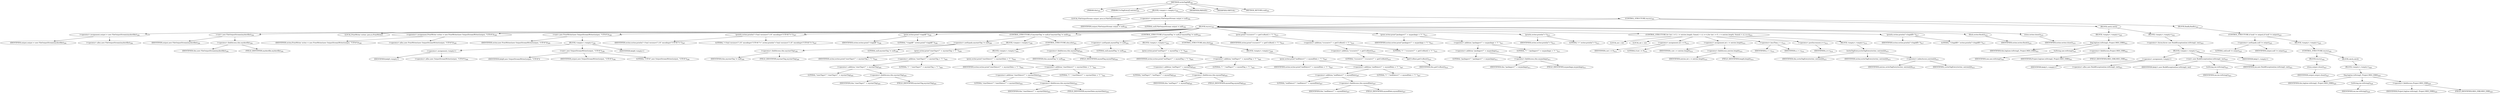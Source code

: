 digraph "writeTagDiff" {  
"589" [label = <(METHOD,writeTagDiff)<SUB>391</SUB>> ]
"40" [label = <(PARAM,this)<SUB>391</SUB>> ]
"590" [label = <(PARAM,CvsTagEntry[] entries)<SUB>391</SUB>> ]
"591" [label = <(BLOCK,&lt;empty&gt;,&lt;empty&gt;)<SUB>391</SUB>> ]
"36" [label = <(LOCAL,FileOutputStream output: java.io.FileOutputStream)> ]
"592" [label = <(&lt;operator&gt;.assignment,FileOutputStream output = null)<SUB>392</SUB>> ]
"593" [label = <(IDENTIFIER,output,FileOutputStream output = null)<SUB>392</SUB>> ]
"594" [label = <(LITERAL,null,FileOutputStream output = null)<SUB>392</SUB>> ]
"595" [label = <(CONTROL_STRUCTURE,try,try)<SUB>393</SUB>> ]
"596" [label = <(BLOCK,try,try)<SUB>393</SUB>> ]
"597" [label = <(&lt;operator&gt;.assignment,output = new FileOutputStream(mydestfile))<SUB>394</SUB>> ]
"598" [label = <(IDENTIFIER,output,output = new FileOutputStream(mydestfile))<SUB>394</SUB>> ]
"599" [label = <(&lt;operator&gt;.alloc,new FileOutputStream(mydestfile))<SUB>394</SUB>> ]
"600" [label = <(&lt;init&gt;,new FileOutputStream(mydestfile))<SUB>394</SUB>> ]
"35" [label = <(IDENTIFIER,output,new FileOutputStream(mydestfile))<SUB>394</SUB>> ]
"601" [label = <(&lt;operator&gt;.fieldAccess,this.mydestfile)<SUB>394</SUB>> ]
"602" [label = <(IDENTIFIER,this,new FileOutputStream(mydestfile))<SUB>394</SUB>> ]
"603" [label = <(FIELD_IDENTIFIER,mydestfile,mydestfile)<SUB>394</SUB>> ]
"38" [label = <(LOCAL,PrintWriter writer: java.io.PrintWriter)> ]
"604" [label = <(&lt;operator&gt;.assignment,PrintWriter writer = new PrintWriter(new OutputStreamWriter(output, &quot;UTF-8&quot;)))<SUB>395</SUB>> ]
"605" [label = <(IDENTIFIER,writer,PrintWriter writer = new PrintWriter(new OutputStreamWriter(output, &quot;UTF-8&quot;)))<SUB>395</SUB>> ]
"606" [label = <(&lt;operator&gt;.alloc,new PrintWriter(new OutputStreamWriter(output, &quot;UTF-8&quot;)))<SUB>395</SUB>> ]
"607" [label = <(&lt;init&gt;,new PrintWriter(new OutputStreamWriter(output, &quot;UTF-8&quot;)))<SUB>395</SUB>> ]
"37" [label = <(IDENTIFIER,writer,new PrintWriter(new OutputStreamWriter(output, &quot;UTF-8&quot;)))<SUB>395</SUB>> ]
"608" [label = <(BLOCK,&lt;empty&gt;,&lt;empty&gt;)<SUB>396</SUB>> ]
"609" [label = <(&lt;operator&gt;.assignment,&lt;empty&gt;)> ]
"610" [label = <(IDENTIFIER,$obj9,&lt;empty&gt;)> ]
"611" [label = <(&lt;operator&gt;.alloc,new OutputStreamWriter(output, &quot;UTF-8&quot;))<SUB>396</SUB>> ]
"612" [label = <(&lt;init&gt;,new OutputStreamWriter(output, &quot;UTF-8&quot;))<SUB>396</SUB>> ]
"613" [label = <(IDENTIFIER,$obj9,new OutputStreamWriter(output, &quot;UTF-8&quot;))> ]
"614" [label = <(IDENTIFIER,output,new OutputStreamWriter(output, &quot;UTF-8&quot;))<SUB>396</SUB>> ]
"615" [label = <(LITERAL,&quot;UTF-8&quot;,new OutputStreamWriter(output, &quot;UTF-8&quot;))<SUB>396</SUB>> ]
"616" [label = <(IDENTIFIER,$obj9,&lt;empty&gt;)> ]
"617" [label = <(println,writer.println(&quot;&lt;?xml version=\&quot;1.0\&quot; encoding=\&quot;UTF-8\&quot;?&gt;&quot;))<SUB>397</SUB>> ]
"618" [label = <(IDENTIFIER,writer,writer.println(&quot;&lt;?xml version=\&quot;1.0\&quot; encoding=\&quot;UTF-8\&quot;?&gt;&quot;))<SUB>397</SUB>> ]
"619" [label = <(LITERAL,&quot;&lt;?xml version=\&quot;1.0\&quot; encoding=\&quot;UTF-8\&quot;?&gt;&quot;,writer.println(&quot;&lt;?xml version=\&quot;1.0\&quot; encoding=\&quot;UTF-8\&quot;?&gt;&quot;))<SUB>397</SUB>> ]
"620" [label = <(print,writer.print(&quot;&lt;tagdiff &quot;))<SUB>398</SUB>> ]
"621" [label = <(IDENTIFIER,writer,writer.print(&quot;&lt;tagdiff &quot;))<SUB>398</SUB>> ]
"622" [label = <(LITERAL,&quot;&lt;tagdiff &quot;,writer.print(&quot;&lt;tagdiff &quot;))<SUB>398</SUB>> ]
"623" [label = <(CONTROL_STRUCTURE,if (mystartTag != null),if (mystartTag != null))<SUB>399</SUB>> ]
"624" [label = <(&lt;operator&gt;.notEquals,mystartTag != null)<SUB>399</SUB>> ]
"625" [label = <(&lt;operator&gt;.fieldAccess,this.mystartTag)<SUB>399</SUB>> ]
"626" [label = <(IDENTIFIER,this,mystartTag != null)<SUB>399</SUB>> ]
"627" [label = <(FIELD_IDENTIFIER,mystartTag,mystartTag)<SUB>399</SUB>> ]
"628" [label = <(LITERAL,null,mystartTag != null)<SUB>399</SUB>> ]
"629" [label = <(BLOCK,&lt;empty&gt;,&lt;empty&gt;)<SUB>399</SUB>> ]
"630" [label = <(print,writer.print(&quot;startTag=\&quot;&quot; + mystartTag + &quot;\&quot; &quot;))<SUB>400</SUB>> ]
"631" [label = <(IDENTIFIER,writer,writer.print(&quot;startTag=\&quot;&quot; + mystartTag + &quot;\&quot; &quot;))<SUB>400</SUB>> ]
"632" [label = <(&lt;operator&gt;.addition,&quot;startTag=\&quot;&quot; + mystartTag + &quot;\&quot; &quot;)<SUB>400</SUB>> ]
"633" [label = <(&lt;operator&gt;.addition,&quot;startTag=\&quot;&quot; + mystartTag)<SUB>400</SUB>> ]
"634" [label = <(LITERAL,&quot;startTag=\&quot;&quot;,&quot;startTag=\&quot;&quot; + mystartTag)<SUB>400</SUB>> ]
"635" [label = <(&lt;operator&gt;.fieldAccess,this.mystartTag)<SUB>400</SUB>> ]
"636" [label = <(IDENTIFIER,this,&quot;startTag=\&quot;&quot; + mystartTag)<SUB>400</SUB>> ]
"637" [label = <(FIELD_IDENTIFIER,mystartTag,mystartTag)<SUB>400</SUB>> ]
"638" [label = <(LITERAL,&quot;\&quot; &quot;,&quot;startTag=\&quot;&quot; + mystartTag + &quot;\&quot; &quot;)<SUB>400</SUB>> ]
"639" [label = <(CONTROL_STRUCTURE,else,else)<SUB>401</SUB>> ]
"640" [label = <(BLOCK,&lt;empty&gt;,&lt;empty&gt;)<SUB>401</SUB>> ]
"641" [label = <(print,writer.print(&quot;startDate=\&quot;&quot; + mystartDate + &quot;\&quot; &quot;))<SUB>402</SUB>> ]
"642" [label = <(IDENTIFIER,writer,writer.print(&quot;startDate=\&quot;&quot; + mystartDate + &quot;\&quot; &quot;))<SUB>402</SUB>> ]
"643" [label = <(&lt;operator&gt;.addition,&quot;startDate=\&quot;&quot; + mystartDate + &quot;\&quot; &quot;)<SUB>402</SUB>> ]
"644" [label = <(&lt;operator&gt;.addition,&quot;startDate=\&quot;&quot; + mystartDate)<SUB>402</SUB>> ]
"645" [label = <(LITERAL,&quot;startDate=\&quot;&quot;,&quot;startDate=\&quot;&quot; + mystartDate)<SUB>402</SUB>> ]
"646" [label = <(&lt;operator&gt;.fieldAccess,this.mystartDate)<SUB>402</SUB>> ]
"647" [label = <(IDENTIFIER,this,&quot;startDate=\&quot;&quot; + mystartDate)<SUB>402</SUB>> ]
"648" [label = <(FIELD_IDENTIFIER,mystartDate,mystartDate)<SUB>402</SUB>> ]
"649" [label = <(LITERAL,&quot;\&quot; &quot;,&quot;startDate=\&quot;&quot; + mystartDate + &quot;\&quot; &quot;)<SUB>402</SUB>> ]
"650" [label = <(CONTROL_STRUCTURE,if (myendTag != null),if (myendTag != null))<SUB>404</SUB>> ]
"651" [label = <(&lt;operator&gt;.notEquals,myendTag != null)<SUB>404</SUB>> ]
"652" [label = <(&lt;operator&gt;.fieldAccess,this.myendTag)<SUB>404</SUB>> ]
"653" [label = <(IDENTIFIER,this,myendTag != null)<SUB>404</SUB>> ]
"654" [label = <(FIELD_IDENTIFIER,myendTag,myendTag)<SUB>404</SUB>> ]
"655" [label = <(LITERAL,null,myendTag != null)<SUB>404</SUB>> ]
"656" [label = <(BLOCK,&lt;empty&gt;,&lt;empty&gt;)<SUB>404</SUB>> ]
"657" [label = <(print,writer.print(&quot;endTag=\&quot;&quot; + myendTag + &quot;\&quot; &quot;))<SUB>405</SUB>> ]
"658" [label = <(IDENTIFIER,writer,writer.print(&quot;endTag=\&quot;&quot; + myendTag + &quot;\&quot; &quot;))<SUB>405</SUB>> ]
"659" [label = <(&lt;operator&gt;.addition,&quot;endTag=\&quot;&quot; + myendTag + &quot;\&quot; &quot;)<SUB>405</SUB>> ]
"660" [label = <(&lt;operator&gt;.addition,&quot;endTag=\&quot;&quot; + myendTag)<SUB>405</SUB>> ]
"661" [label = <(LITERAL,&quot;endTag=\&quot;&quot;,&quot;endTag=\&quot;&quot; + myendTag)<SUB>405</SUB>> ]
"662" [label = <(&lt;operator&gt;.fieldAccess,this.myendTag)<SUB>405</SUB>> ]
"663" [label = <(IDENTIFIER,this,&quot;endTag=\&quot;&quot; + myendTag)<SUB>405</SUB>> ]
"664" [label = <(FIELD_IDENTIFIER,myendTag,myendTag)<SUB>405</SUB>> ]
"665" [label = <(LITERAL,&quot;\&quot; &quot;,&quot;endTag=\&quot;&quot; + myendTag + &quot;\&quot; &quot;)<SUB>405</SUB>> ]
"666" [label = <(CONTROL_STRUCTURE,else,else)<SUB>406</SUB>> ]
"667" [label = <(BLOCK,&lt;empty&gt;,&lt;empty&gt;)<SUB>406</SUB>> ]
"668" [label = <(print,writer.print(&quot;endDate=\&quot;&quot; + myendDate + &quot;\&quot; &quot;))<SUB>407</SUB>> ]
"669" [label = <(IDENTIFIER,writer,writer.print(&quot;endDate=\&quot;&quot; + myendDate + &quot;\&quot; &quot;))<SUB>407</SUB>> ]
"670" [label = <(&lt;operator&gt;.addition,&quot;endDate=\&quot;&quot; + myendDate + &quot;\&quot; &quot;)<SUB>407</SUB>> ]
"671" [label = <(&lt;operator&gt;.addition,&quot;endDate=\&quot;&quot; + myendDate)<SUB>407</SUB>> ]
"672" [label = <(LITERAL,&quot;endDate=\&quot;&quot;,&quot;endDate=\&quot;&quot; + myendDate)<SUB>407</SUB>> ]
"673" [label = <(&lt;operator&gt;.fieldAccess,this.myendDate)<SUB>407</SUB>> ]
"674" [label = <(IDENTIFIER,this,&quot;endDate=\&quot;&quot; + myendDate)<SUB>407</SUB>> ]
"675" [label = <(FIELD_IDENTIFIER,myendDate,myendDate)<SUB>407</SUB>> ]
"676" [label = <(LITERAL,&quot;\&quot; &quot;,&quot;endDate=\&quot;&quot; + myendDate + &quot;\&quot; &quot;)<SUB>407</SUB>> ]
"677" [label = <(print,print(&quot;cvsroot=\&quot;&quot; + getCvsRoot() + &quot;\&quot; &quot;))<SUB>410</SUB>> ]
"678" [label = <(IDENTIFIER,writer,print(&quot;cvsroot=\&quot;&quot; + getCvsRoot() + &quot;\&quot; &quot;))<SUB>410</SUB>> ]
"679" [label = <(&lt;operator&gt;.addition,&quot;cvsroot=\&quot;&quot; + getCvsRoot() + &quot;\&quot; &quot;)<SUB>410</SUB>> ]
"680" [label = <(&lt;operator&gt;.addition,&quot;cvsroot=\&quot;&quot; + getCvsRoot())<SUB>410</SUB>> ]
"681" [label = <(LITERAL,&quot;cvsroot=\&quot;&quot;,&quot;cvsroot=\&quot;&quot; + getCvsRoot())<SUB>410</SUB>> ]
"682" [label = <(getCvsRoot,getCvsRoot())<SUB>410</SUB>> ]
"39" [label = <(IDENTIFIER,this,getCvsRoot())<SUB>410</SUB>> ]
"683" [label = <(LITERAL,&quot;\&quot; &quot;,&quot;cvsroot=\&quot;&quot; + getCvsRoot() + &quot;\&quot; &quot;)<SUB>410</SUB>> ]
"684" [label = <(print,writer.print(&quot;package=\&quot;&quot; + mypackage + &quot;\&quot; &quot;))<SUB>411</SUB>> ]
"685" [label = <(IDENTIFIER,writer,writer.print(&quot;package=\&quot;&quot; + mypackage + &quot;\&quot; &quot;))<SUB>411</SUB>> ]
"686" [label = <(&lt;operator&gt;.addition,&quot;package=\&quot;&quot; + mypackage + &quot;\&quot; &quot;)<SUB>411</SUB>> ]
"687" [label = <(&lt;operator&gt;.addition,&quot;package=\&quot;&quot; + mypackage)<SUB>411</SUB>> ]
"688" [label = <(LITERAL,&quot;package=\&quot;&quot;,&quot;package=\&quot;&quot; + mypackage)<SUB>411</SUB>> ]
"689" [label = <(&lt;operator&gt;.fieldAccess,this.mypackage)<SUB>411</SUB>> ]
"690" [label = <(IDENTIFIER,this,&quot;package=\&quot;&quot; + mypackage)<SUB>411</SUB>> ]
"691" [label = <(FIELD_IDENTIFIER,mypackage,mypackage)<SUB>411</SUB>> ]
"692" [label = <(LITERAL,&quot;\&quot; &quot;,&quot;package=\&quot;&quot; + mypackage + &quot;\&quot; &quot;)<SUB>411</SUB>> ]
"693" [label = <(println,writer.println(&quot;&gt;&quot;))<SUB>413</SUB>> ]
"694" [label = <(IDENTIFIER,writer,writer.println(&quot;&gt;&quot;))<SUB>413</SUB>> ]
"695" [label = <(LITERAL,&quot;&gt;&quot;,writer.println(&quot;&gt;&quot;))<SUB>413</SUB>> ]
"696" [label = <(CONTROL_STRUCTURE,for (int i = 0, c = entries.length; Some(i &lt; c); i++),for (int i = 0, c = entries.length; Some(i &lt; c); i++))<SUB>414</SUB>> ]
"697" [label = <(LOCAL,int i: int)> ]
"698" [label = <(LOCAL,int c: int)> ]
"699" [label = <(&lt;operator&gt;.assignment,int i = 0)<SUB>414</SUB>> ]
"700" [label = <(IDENTIFIER,i,int i = 0)<SUB>414</SUB>> ]
"701" [label = <(LITERAL,0,int i = 0)<SUB>414</SUB>> ]
"702" [label = <(&lt;operator&gt;.assignment,int c = entries.length)<SUB>414</SUB>> ]
"703" [label = <(IDENTIFIER,c,int c = entries.length)<SUB>414</SUB>> ]
"704" [label = <(&lt;operator&gt;.fieldAccess,entries.length)<SUB>414</SUB>> ]
"705" [label = <(IDENTIFIER,entries,int c = entries.length)<SUB>414</SUB>> ]
"706" [label = <(FIELD_IDENTIFIER,length,length)<SUB>414</SUB>> ]
"707" [label = <(&lt;operator&gt;.lessThan,i &lt; c)<SUB>414</SUB>> ]
"708" [label = <(IDENTIFIER,i,i &lt; c)<SUB>414</SUB>> ]
"709" [label = <(IDENTIFIER,c,i &lt; c)<SUB>414</SUB>> ]
"710" [label = <(&lt;operator&gt;.postIncrement,i++)<SUB>414</SUB>> ]
"711" [label = <(IDENTIFIER,i,i++)<SUB>414</SUB>> ]
"712" [label = <(BLOCK,&lt;empty&gt;,&lt;empty&gt;)<SUB>414</SUB>> ]
"713" [label = <(writeTagEntry,writeTagEntry(writer, entries[i]))<SUB>415</SUB>> ]
"41" [label = <(IDENTIFIER,this,writeTagEntry(writer, entries[i]))<SUB>415</SUB>> ]
"714" [label = <(IDENTIFIER,writer,writeTagEntry(writer, entries[i]))<SUB>415</SUB>> ]
"715" [label = <(&lt;operator&gt;.indexAccess,entries[i])<SUB>415</SUB>> ]
"716" [label = <(IDENTIFIER,entries,writeTagEntry(writer, entries[i]))<SUB>415</SUB>> ]
"717" [label = <(IDENTIFIER,i,writeTagEntry(writer, entries[i]))<SUB>415</SUB>> ]
"718" [label = <(println,writer.println(&quot;&lt;/tagdiff&gt;&quot;))<SUB>417</SUB>> ]
"719" [label = <(IDENTIFIER,writer,writer.println(&quot;&lt;/tagdiff&gt;&quot;))<SUB>417</SUB>> ]
"720" [label = <(LITERAL,&quot;&lt;/tagdiff&gt;&quot;,writer.println(&quot;&lt;/tagdiff&gt;&quot;))<SUB>417</SUB>> ]
"721" [label = <(flush,writer.flush())<SUB>418</SUB>> ]
"722" [label = <(IDENTIFIER,writer,writer.flush())<SUB>418</SUB>> ]
"723" [label = <(close,writer.close())<SUB>419</SUB>> ]
"724" [label = <(IDENTIFIER,writer,writer.close())<SUB>419</SUB>> ]
"725" [label = <(BLOCK,catch,catch)> ]
"726" [label = <(BLOCK,&lt;empty&gt;,&lt;empty&gt;)<SUB>420</SUB>> ]
"727" [label = <(log,log(uee.toString(), Project.MSG_ERR))<SUB>421</SUB>> ]
"42" [label = <(IDENTIFIER,this,log(uee.toString(), Project.MSG_ERR))<SUB>421</SUB>> ]
"728" [label = <(toString,uee.toString())<SUB>421</SUB>> ]
"729" [label = <(IDENTIFIER,uee,uee.toString())<SUB>421</SUB>> ]
"730" [label = <(&lt;operator&gt;.fieldAccess,Project.MSG_ERR)<SUB>421</SUB>> ]
"731" [label = <(IDENTIFIER,Project,log(uee.toString(), Project.MSG_ERR))<SUB>421</SUB>> ]
"732" [label = <(FIELD_IDENTIFIER,MSG_ERR,MSG_ERR)<SUB>421</SUB>> ]
"733" [label = <(BLOCK,&lt;empty&gt;,&lt;empty&gt;)<SUB>422</SUB>> ]
"734" [label = <(&lt;operator&gt;.throw,throw new BuildException(ioe.toString(), ioe);)<SUB>423</SUB>> ]
"735" [label = <(BLOCK,&lt;empty&gt;,&lt;empty&gt;)<SUB>423</SUB>> ]
"736" [label = <(&lt;operator&gt;.assignment,&lt;empty&gt;)> ]
"737" [label = <(IDENTIFIER,$obj11,&lt;empty&gt;)> ]
"738" [label = <(&lt;operator&gt;.alloc,new BuildException(ioe.toString(), ioe))<SUB>423</SUB>> ]
"739" [label = <(&lt;init&gt;,new BuildException(ioe.toString(), ioe))<SUB>423</SUB>> ]
"740" [label = <(IDENTIFIER,$obj11,new BuildException(ioe.toString(), ioe))> ]
"741" [label = <(toString,ioe.toString())<SUB>423</SUB>> ]
"742" [label = <(IDENTIFIER,ioe,ioe.toString())<SUB>423</SUB>> ]
"743" [label = <(IDENTIFIER,ioe,new BuildException(ioe.toString(), ioe))<SUB>423</SUB>> ]
"744" [label = <(IDENTIFIER,$obj11,&lt;empty&gt;)> ]
"745" [label = <(BLOCK,finally,finally)<SUB>424</SUB>> ]
"746" [label = <(CONTROL_STRUCTURE,if (null != output),if (null != output))<SUB>425</SUB>> ]
"747" [label = <(&lt;operator&gt;.notEquals,null != output)<SUB>425</SUB>> ]
"748" [label = <(LITERAL,null,null != output)<SUB>425</SUB>> ]
"749" [label = <(IDENTIFIER,output,null != output)<SUB>425</SUB>> ]
"750" [label = <(BLOCK,&lt;empty&gt;,&lt;empty&gt;)<SUB>425</SUB>> ]
"751" [label = <(CONTROL_STRUCTURE,try,try)<SUB>426</SUB>> ]
"752" [label = <(BLOCK,try,try)<SUB>426</SUB>> ]
"753" [label = <(close,output.close())<SUB>427</SUB>> ]
"754" [label = <(IDENTIFIER,output,output.close())<SUB>427</SUB>> ]
"755" [label = <(BLOCK,catch,catch)> ]
"756" [label = <(BLOCK,&lt;empty&gt;,&lt;empty&gt;)<SUB>428</SUB>> ]
"757" [label = <(log,log(ioe.toString(), Project.MSG_ERR))<SUB>429</SUB>> ]
"43" [label = <(IDENTIFIER,this,log(ioe.toString(), Project.MSG_ERR))<SUB>429</SUB>> ]
"758" [label = <(toString,ioe.toString())<SUB>429</SUB>> ]
"759" [label = <(IDENTIFIER,ioe,ioe.toString())<SUB>429</SUB>> ]
"760" [label = <(&lt;operator&gt;.fieldAccess,Project.MSG_ERR)<SUB>429</SUB>> ]
"761" [label = <(IDENTIFIER,Project,log(ioe.toString(), Project.MSG_ERR))<SUB>429</SUB>> ]
"762" [label = <(FIELD_IDENTIFIER,MSG_ERR,MSG_ERR)<SUB>429</SUB>> ]
"763" [label = <(MODIFIER,PRIVATE)> ]
"764" [label = <(MODIFIER,VIRTUAL)> ]
"765" [label = <(METHOD_RETURN,void)<SUB>391</SUB>> ]
  "589" -> "40" 
  "589" -> "590" 
  "589" -> "591" 
  "589" -> "763" 
  "589" -> "764" 
  "589" -> "765" 
  "591" -> "36" 
  "591" -> "592" 
  "591" -> "595" 
  "592" -> "593" 
  "592" -> "594" 
  "595" -> "596" 
  "595" -> "725" 
  "595" -> "745" 
  "596" -> "597" 
  "596" -> "600" 
  "596" -> "38" 
  "596" -> "604" 
  "596" -> "607" 
  "596" -> "617" 
  "596" -> "620" 
  "596" -> "623" 
  "596" -> "650" 
  "596" -> "677" 
  "596" -> "684" 
  "596" -> "693" 
  "596" -> "696" 
  "596" -> "718" 
  "596" -> "721" 
  "596" -> "723" 
  "597" -> "598" 
  "597" -> "599" 
  "600" -> "35" 
  "600" -> "601" 
  "601" -> "602" 
  "601" -> "603" 
  "604" -> "605" 
  "604" -> "606" 
  "607" -> "37" 
  "607" -> "608" 
  "608" -> "609" 
  "608" -> "612" 
  "608" -> "616" 
  "609" -> "610" 
  "609" -> "611" 
  "612" -> "613" 
  "612" -> "614" 
  "612" -> "615" 
  "617" -> "618" 
  "617" -> "619" 
  "620" -> "621" 
  "620" -> "622" 
  "623" -> "624" 
  "623" -> "629" 
  "623" -> "639" 
  "624" -> "625" 
  "624" -> "628" 
  "625" -> "626" 
  "625" -> "627" 
  "629" -> "630" 
  "630" -> "631" 
  "630" -> "632" 
  "632" -> "633" 
  "632" -> "638" 
  "633" -> "634" 
  "633" -> "635" 
  "635" -> "636" 
  "635" -> "637" 
  "639" -> "640" 
  "640" -> "641" 
  "641" -> "642" 
  "641" -> "643" 
  "643" -> "644" 
  "643" -> "649" 
  "644" -> "645" 
  "644" -> "646" 
  "646" -> "647" 
  "646" -> "648" 
  "650" -> "651" 
  "650" -> "656" 
  "650" -> "666" 
  "651" -> "652" 
  "651" -> "655" 
  "652" -> "653" 
  "652" -> "654" 
  "656" -> "657" 
  "657" -> "658" 
  "657" -> "659" 
  "659" -> "660" 
  "659" -> "665" 
  "660" -> "661" 
  "660" -> "662" 
  "662" -> "663" 
  "662" -> "664" 
  "666" -> "667" 
  "667" -> "668" 
  "668" -> "669" 
  "668" -> "670" 
  "670" -> "671" 
  "670" -> "676" 
  "671" -> "672" 
  "671" -> "673" 
  "673" -> "674" 
  "673" -> "675" 
  "677" -> "678" 
  "677" -> "679" 
  "679" -> "680" 
  "679" -> "683" 
  "680" -> "681" 
  "680" -> "682" 
  "682" -> "39" 
  "684" -> "685" 
  "684" -> "686" 
  "686" -> "687" 
  "686" -> "692" 
  "687" -> "688" 
  "687" -> "689" 
  "689" -> "690" 
  "689" -> "691" 
  "693" -> "694" 
  "693" -> "695" 
  "696" -> "697" 
  "696" -> "698" 
  "696" -> "699" 
  "696" -> "702" 
  "696" -> "707" 
  "696" -> "710" 
  "696" -> "712" 
  "699" -> "700" 
  "699" -> "701" 
  "702" -> "703" 
  "702" -> "704" 
  "704" -> "705" 
  "704" -> "706" 
  "707" -> "708" 
  "707" -> "709" 
  "710" -> "711" 
  "712" -> "713" 
  "713" -> "41" 
  "713" -> "714" 
  "713" -> "715" 
  "715" -> "716" 
  "715" -> "717" 
  "718" -> "719" 
  "718" -> "720" 
  "721" -> "722" 
  "723" -> "724" 
  "725" -> "726" 
  "725" -> "733" 
  "726" -> "727" 
  "727" -> "42" 
  "727" -> "728" 
  "727" -> "730" 
  "728" -> "729" 
  "730" -> "731" 
  "730" -> "732" 
  "733" -> "734" 
  "734" -> "735" 
  "735" -> "736" 
  "735" -> "739" 
  "735" -> "744" 
  "736" -> "737" 
  "736" -> "738" 
  "739" -> "740" 
  "739" -> "741" 
  "739" -> "743" 
  "741" -> "742" 
  "745" -> "746" 
  "746" -> "747" 
  "746" -> "750" 
  "747" -> "748" 
  "747" -> "749" 
  "750" -> "751" 
  "751" -> "752" 
  "751" -> "755" 
  "752" -> "753" 
  "753" -> "754" 
  "755" -> "756" 
  "756" -> "757" 
  "757" -> "43" 
  "757" -> "758" 
  "757" -> "760" 
  "758" -> "759" 
  "760" -> "761" 
  "760" -> "762" 
}
